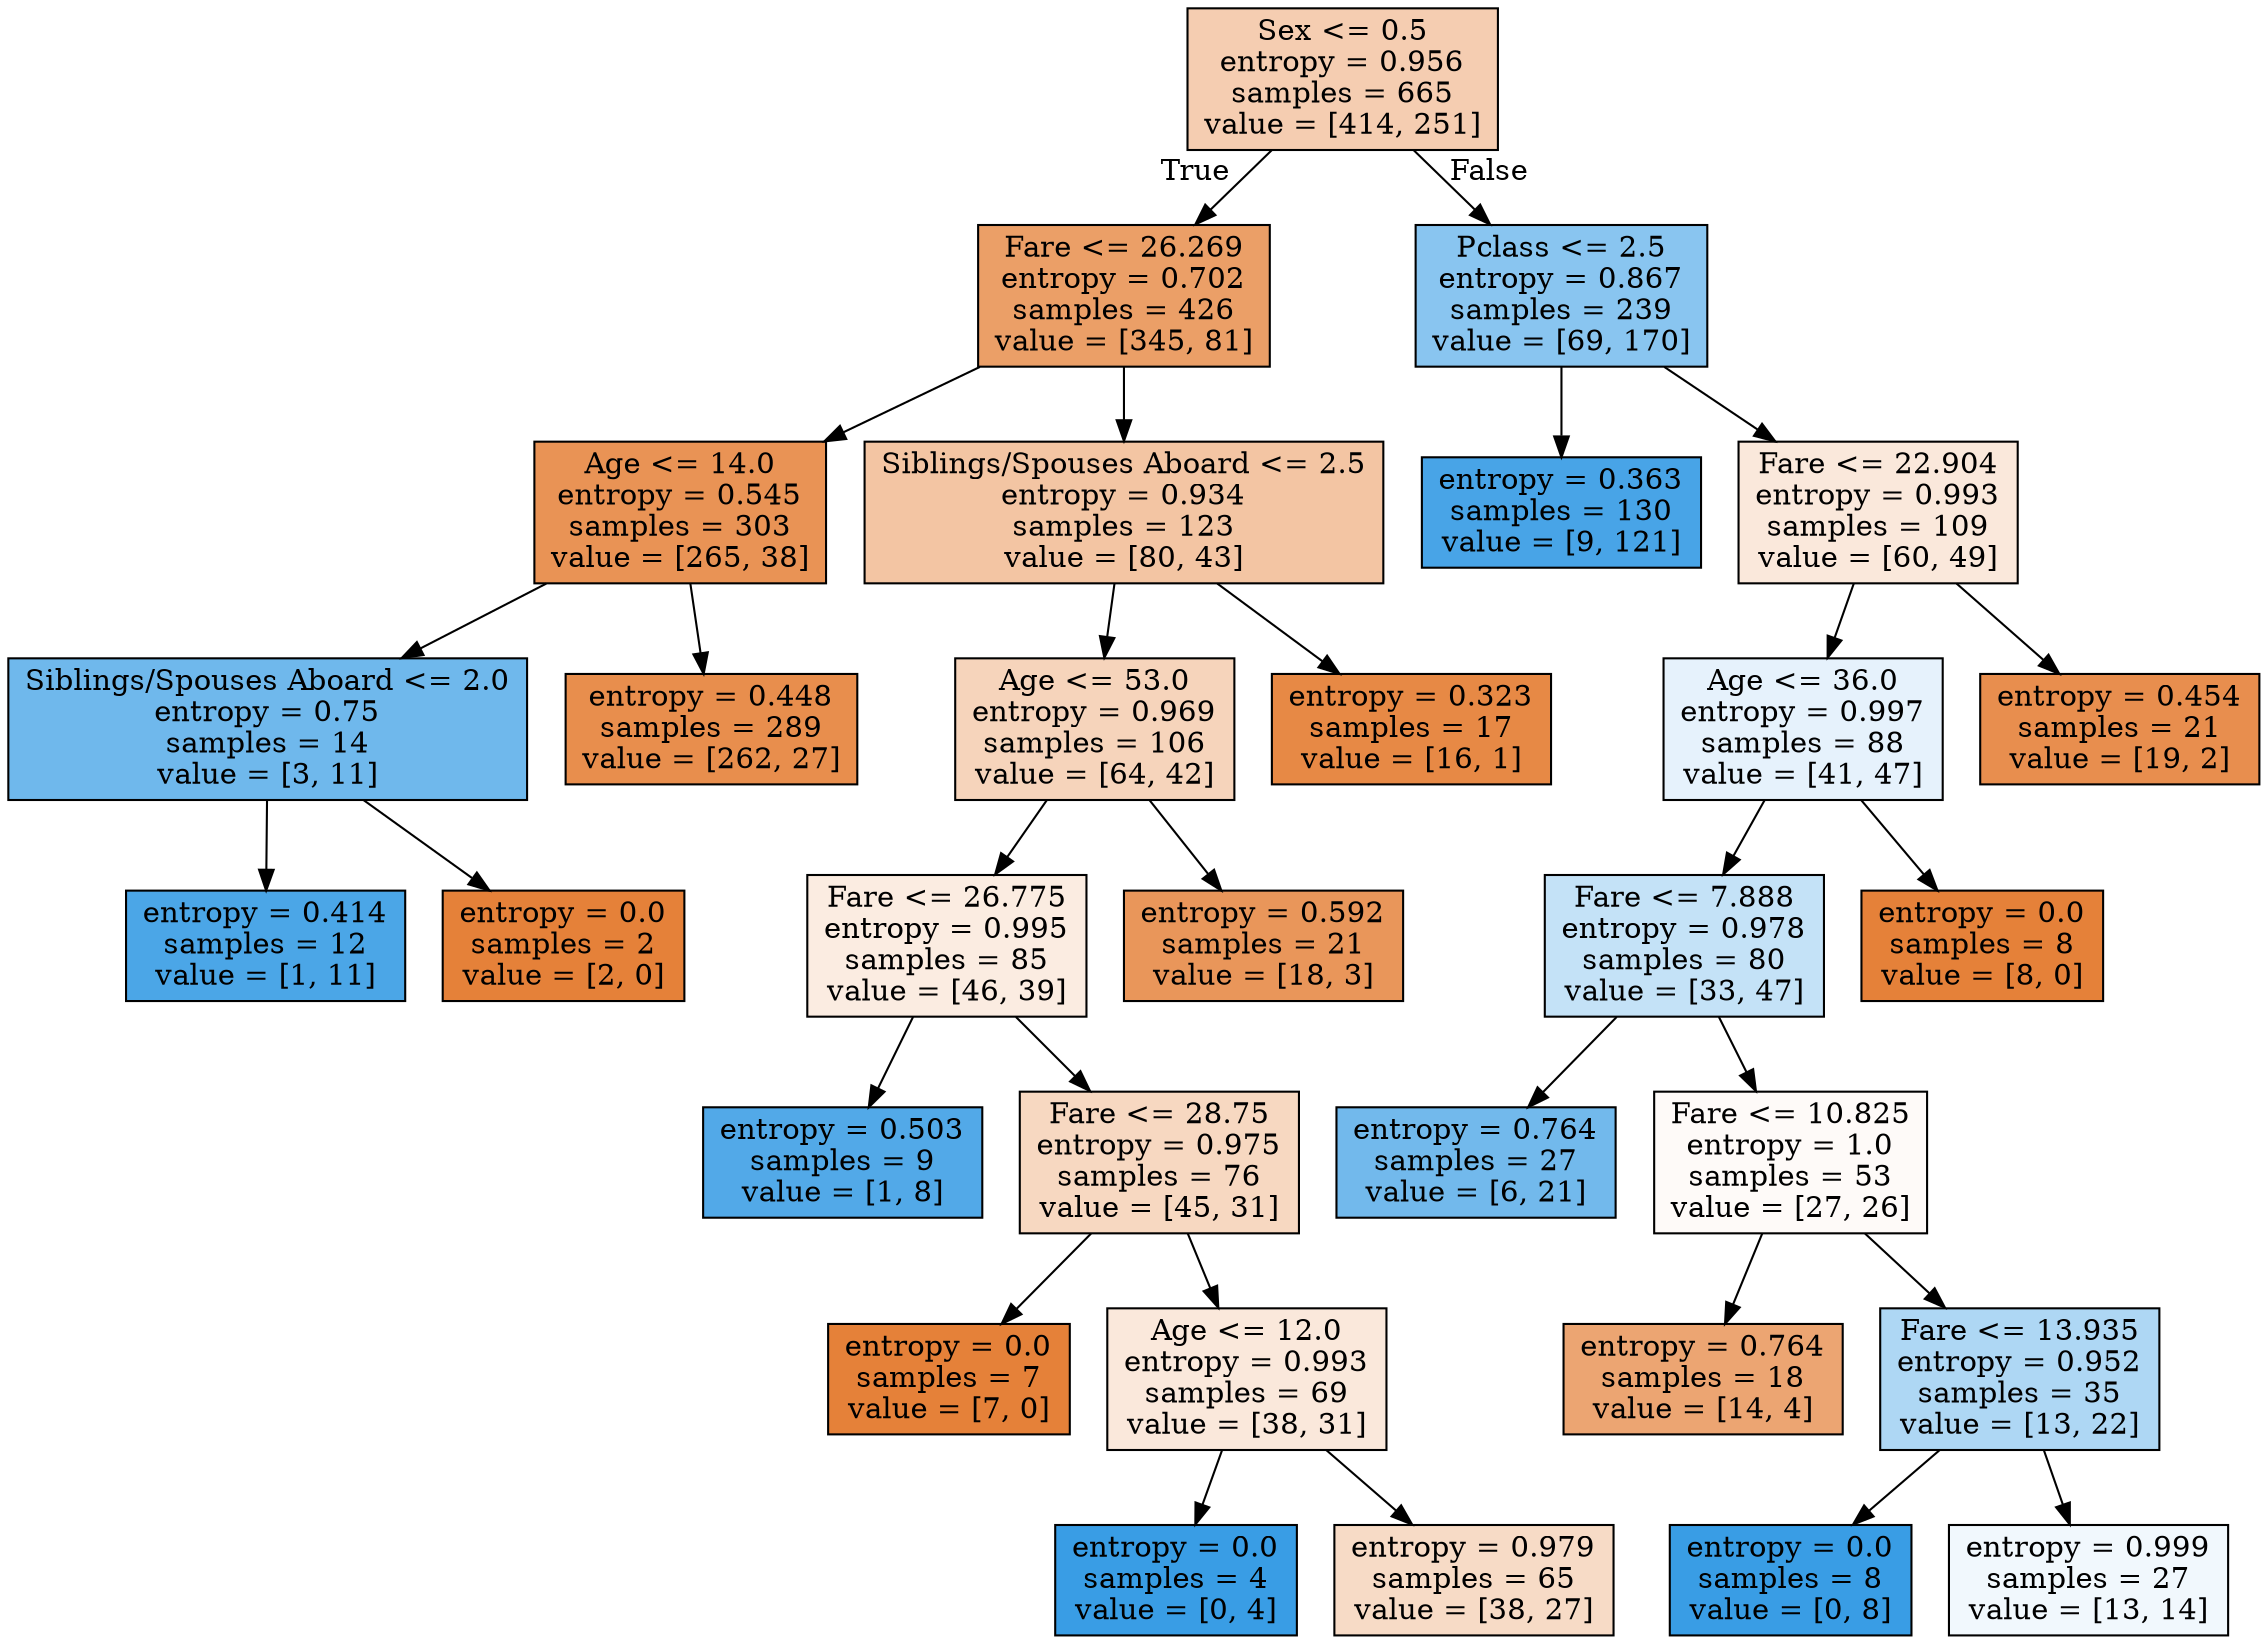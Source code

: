 digraph Tree {
node [shape=box, style="filled", color="black"] ;
0 [label="Sex <= 0.5\nentropy = 0.956\nsamples = 665\nvalue = [414, 251]", fillcolor="#f5cdb1"] ;
1 [label="Fare <= 26.269\nentropy = 0.702\nsamples = 426\nvalue = [345, 81]", fillcolor="#eb9f67"] ;
0 -> 1 [labeldistance=2.5, labelangle=45, headlabel="True"] ;
5 [label="Age <= 14.0\nentropy = 0.545\nsamples = 303\nvalue = [265, 38]", fillcolor="#e99355"] ;
1 -> 5 ;
7 [label="Siblings/Spouses Aboard <= 2.0\nentropy = 0.75\nsamples = 14\nvalue = [3, 11]", fillcolor="#6fb8ec"] ;
5 -> 7 ;
21 [label="entropy = 0.414\nsamples = 12\nvalue = [1, 11]", fillcolor="#4ba6e7"] ;
7 -> 21 ;
22 [label="entropy = 0.0\nsamples = 2\nvalue = [2, 0]", fillcolor="#e58139"] ;
7 -> 22 ;
8 [label="entropy = 0.448\nsamples = 289\nvalue = [262, 27]", fillcolor="#e88e4d"] ;
5 -> 8 ;
6 [label="Siblings/Spouses Aboard <= 2.5\nentropy = 0.934\nsamples = 123\nvalue = [80, 43]", fillcolor="#f3c5a3"] ;
1 -> 6 ;
13 [label="Age <= 53.0\nentropy = 0.969\nsamples = 106\nvalue = [64, 42]", fillcolor="#f6d4bb"] ;
6 -> 13 ;
15 [label="Fare <= 26.775\nentropy = 0.995\nsamples = 85\nvalue = [46, 39]", fillcolor="#fbece1"] ;
13 -> 15 ;
17 [label="entropy = 0.503\nsamples = 9\nvalue = [1, 8]", fillcolor="#52a9e8"] ;
15 -> 17 ;
18 [label="Fare <= 28.75\nentropy = 0.975\nsamples = 76\nvalue = [45, 31]", fillcolor="#f7d8c1"] ;
15 -> 18 ;
19 [label="entropy = 0.0\nsamples = 7\nvalue = [7, 0]", fillcolor="#e58139"] ;
18 -> 19 ;
20 [label="Age <= 12.0\nentropy = 0.993\nsamples = 69\nvalue = [38, 31]", fillcolor="#fae8db"] ;
18 -> 20 ;
23 [label="entropy = 0.0\nsamples = 4\nvalue = [0, 4]", fillcolor="#399de5"] ;
20 -> 23 ;
24 [label="entropy = 0.979\nsamples = 65\nvalue = [38, 27]", fillcolor="#f7dbc6"] ;
20 -> 24 ;
16 [label="entropy = 0.592\nsamples = 21\nvalue = [18, 3]", fillcolor="#e9965a"] ;
13 -> 16 ;
14 [label="entropy = 0.323\nsamples = 17\nvalue = [16, 1]", fillcolor="#e78945"] ;
6 -> 14 ;
2 [label="Pclass <= 2.5\nentropy = 0.867\nsamples = 239\nvalue = [69, 170]", fillcolor="#89c5f0"] ;
0 -> 2 [labeldistance=2.5, labelangle=-45, headlabel="False"] ;
3 [label="entropy = 0.363\nsamples = 130\nvalue = [9, 121]", fillcolor="#48a4e7"] ;
2 -> 3 ;
4 [label="Fare <= 22.904\nentropy = 0.993\nsamples = 109\nvalue = [60, 49]", fillcolor="#fae8db"] ;
2 -> 4 ;
9 [label="Age <= 36.0\nentropy = 0.997\nsamples = 88\nvalue = [41, 47]", fillcolor="#e6f2fc"] ;
4 -> 9 ;
11 [label="Fare <= 7.888\nentropy = 0.978\nsamples = 80\nvalue = [33, 47]", fillcolor="#c4e2f7"] ;
9 -> 11 ;
25 [label="entropy = 0.764\nsamples = 27\nvalue = [6, 21]", fillcolor="#72b9ec"] ;
11 -> 25 ;
26 [label="Fare <= 10.825\nentropy = 1.0\nsamples = 53\nvalue = [27, 26]", fillcolor="#fefaf8"] ;
11 -> 26 ;
27 [label="entropy = 0.764\nsamples = 18\nvalue = [14, 4]", fillcolor="#eca572"] ;
26 -> 27 ;
28 [label="Fare <= 13.935\nentropy = 0.952\nsamples = 35\nvalue = [13, 22]", fillcolor="#aed7f4"] ;
26 -> 28 ;
29 [label="entropy = 0.0\nsamples = 8\nvalue = [0, 8]", fillcolor="#399de5"] ;
28 -> 29 ;
30 [label="entropy = 0.999\nsamples = 27\nvalue = [13, 14]", fillcolor="#f1f8fd"] ;
28 -> 30 ;
12 [label="entropy = 0.0\nsamples = 8\nvalue = [8, 0]", fillcolor="#e58139"] ;
9 -> 12 ;
10 [label="entropy = 0.454\nsamples = 21\nvalue = [19, 2]", fillcolor="#e88e4e"] ;
4 -> 10 ;
}